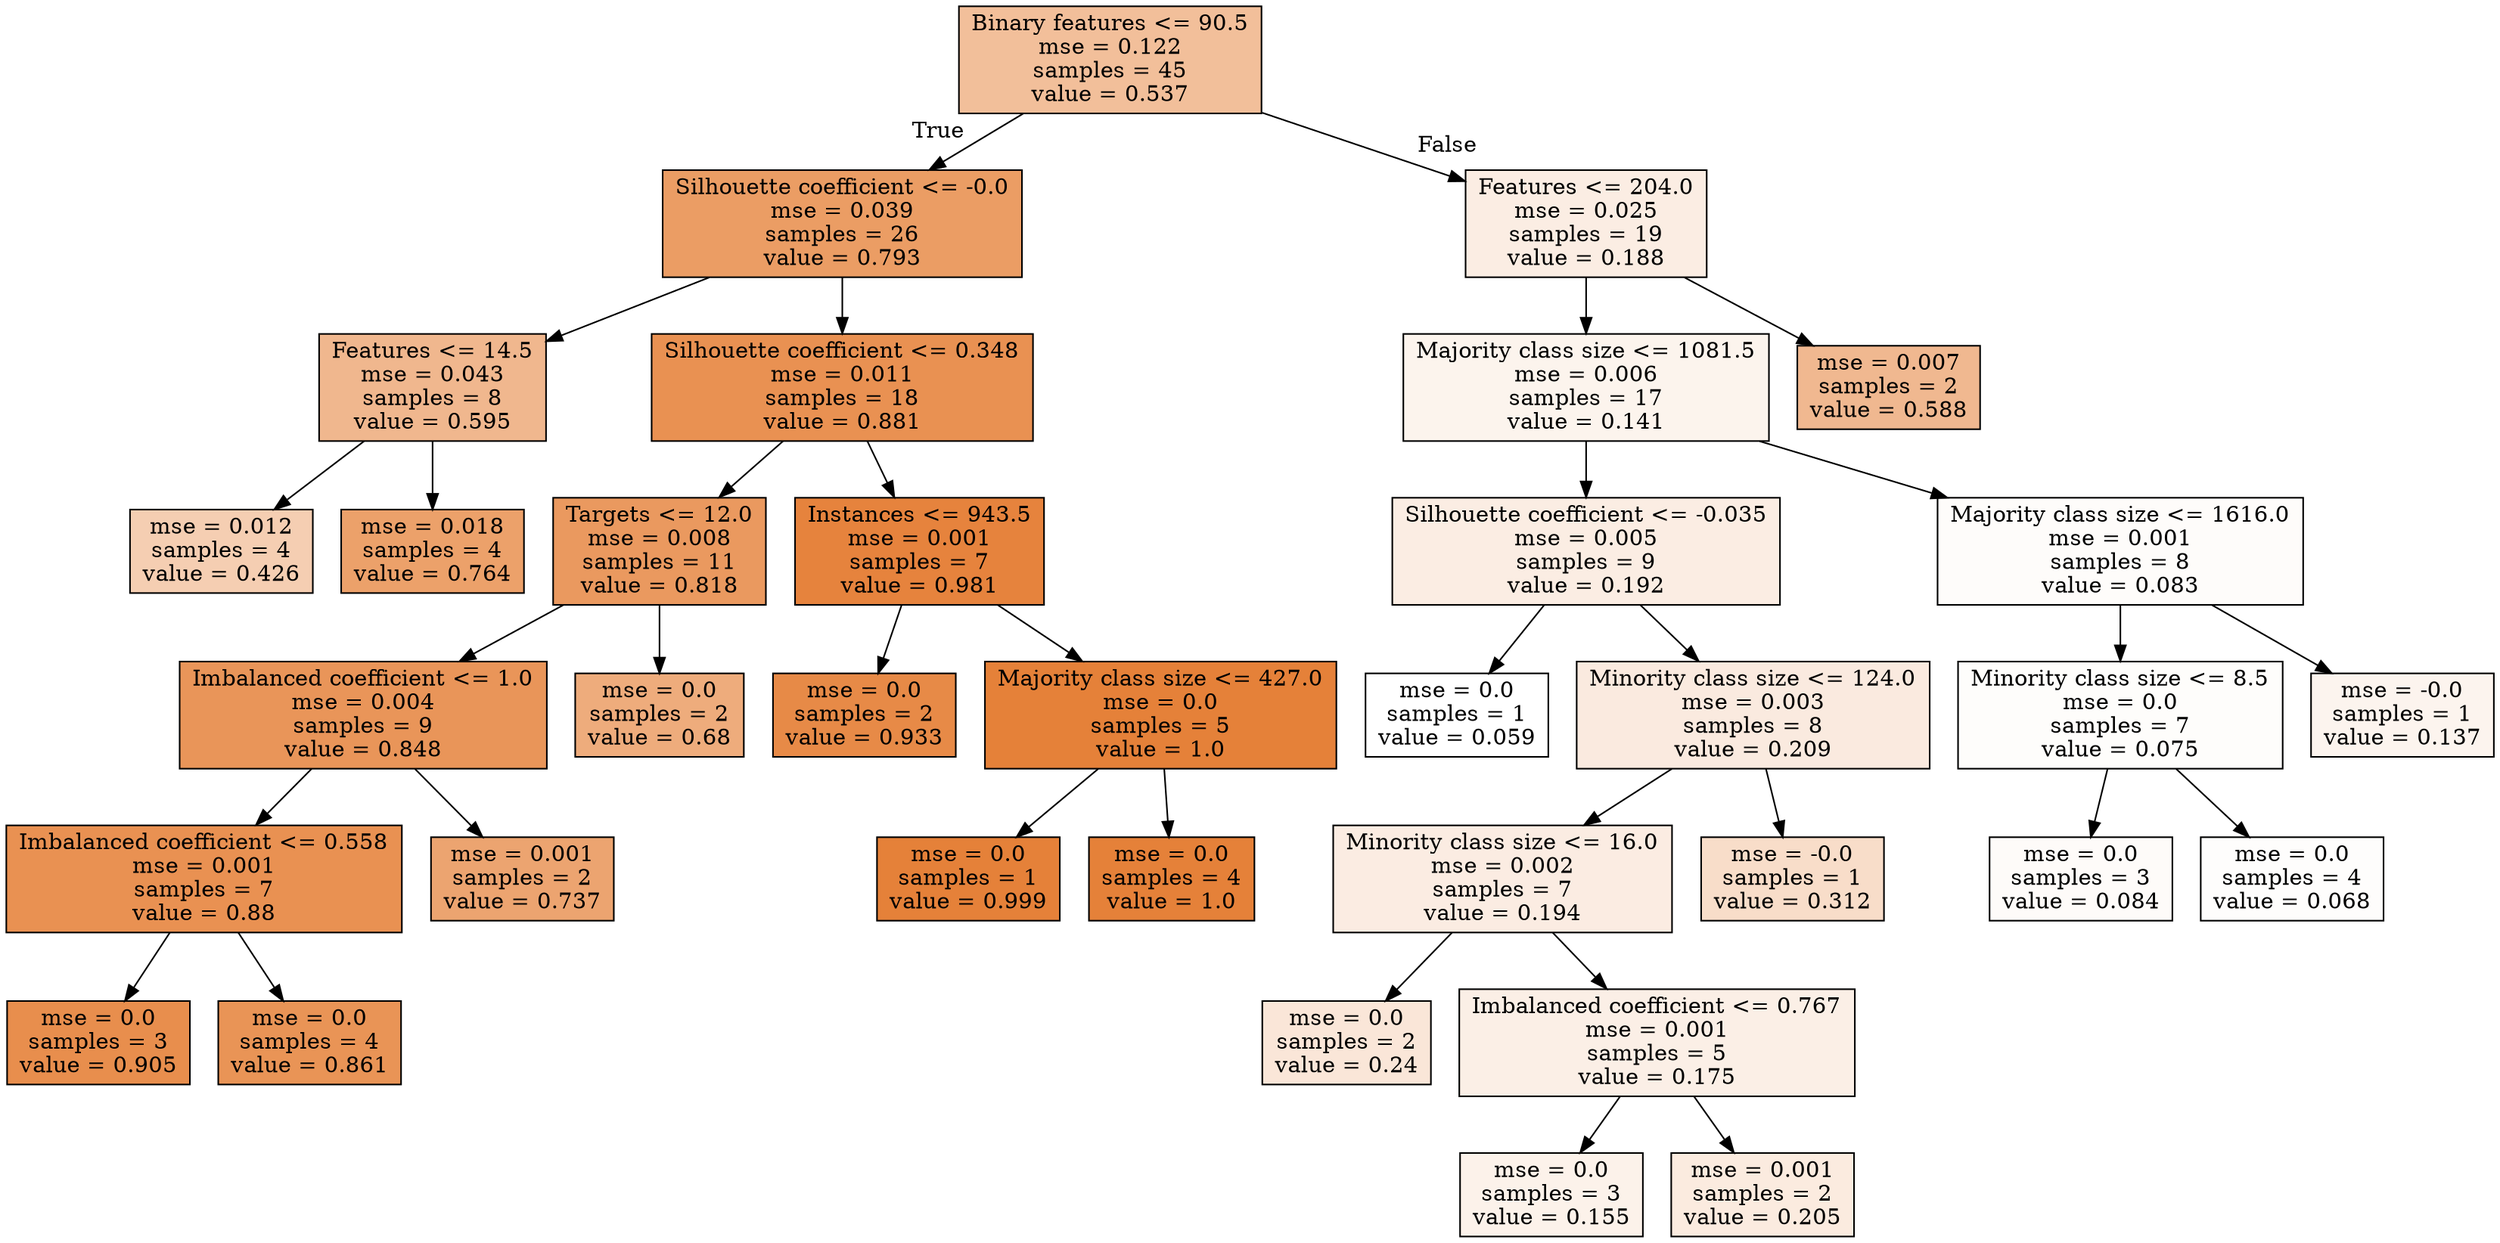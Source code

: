 digraph Tree {
node [shape=box, style="filled", color="black"] ;
0 [label="Binary features <= 90.5\nmse = 0.122\nsamples = 45\nvalue = 0.537", fillcolor="#e5813982"] ;
1 [label="Silhouette coefficient <= -0.0\nmse = 0.039\nsamples = 26\nvalue = 0.793", fillcolor="#e58139c7"] ;
0 -> 1 [labeldistance=2.5, labelangle=45, headlabel="True"] ;
2 [label="Features <= 14.5\nmse = 0.043\nsamples = 8\nvalue = 0.595", fillcolor="#e5813991"] ;
1 -> 2 ;
3 [label="mse = 0.012\nsamples = 4\nvalue = 0.426", fillcolor="#e5813963"] ;
2 -> 3 ;
4 [label="mse = 0.018\nsamples = 4\nvalue = 0.764", fillcolor="#e58139bf"] ;
2 -> 4 ;
5 [label="Silhouette coefficient <= 0.348\nmse = 0.011\nsamples = 18\nvalue = 0.881", fillcolor="#e58139df"] ;
1 -> 5 ;
6 [label="Targets <= 12.0\nmse = 0.008\nsamples = 11\nvalue = 0.818", fillcolor="#e58139ce"] ;
5 -> 6 ;
7 [label="Imbalanced coefficient <= 1.0\nmse = 0.004\nsamples = 9\nvalue = 0.848", fillcolor="#e58139d6"] ;
6 -> 7 ;
8 [label="Imbalanced coefficient <= 0.558\nmse = 0.001\nsamples = 7\nvalue = 0.88", fillcolor="#e58139de"] ;
7 -> 8 ;
9 [label="mse = 0.0\nsamples = 3\nvalue = 0.905", fillcolor="#e58139e5"] ;
8 -> 9 ;
10 [label="mse = 0.0\nsamples = 4\nvalue = 0.861", fillcolor="#e58139d9"] ;
8 -> 10 ;
11 [label="mse = 0.001\nsamples = 2\nvalue = 0.737", fillcolor="#e58139b8"] ;
7 -> 11 ;
12 [label="mse = 0.0\nsamples = 2\nvalue = 0.68", fillcolor="#e58139a8"] ;
6 -> 12 ;
13 [label="Instances <= 943.5\nmse = 0.001\nsamples = 7\nvalue = 0.981", fillcolor="#e58139fa"] ;
5 -> 13 ;
14 [label="mse = 0.0\nsamples = 2\nvalue = 0.933", fillcolor="#e58139ed"] ;
13 -> 14 ;
15 [label="Majority class size <= 427.0\nmse = 0.0\nsamples = 5\nvalue = 1.0", fillcolor="#e58139ff"] ;
13 -> 15 ;
16 [label="mse = 0.0\nsamples = 1\nvalue = 0.999", fillcolor="#e58139ff"] ;
15 -> 16 ;
17 [label="mse = 0.0\nsamples = 4\nvalue = 1.0", fillcolor="#e58139ff"] ;
15 -> 17 ;
18 [label="Features <= 204.0\nmse = 0.025\nsamples = 19\nvalue = 0.188", fillcolor="#e5813923"] ;
0 -> 18 [labeldistance=2.5, labelangle=-45, headlabel="False"] ;
19 [label="Majority class size <= 1081.5\nmse = 0.006\nsamples = 17\nvalue = 0.141", fillcolor="#e5813916"] ;
18 -> 19 ;
20 [label="Silhouette coefficient <= -0.035\nmse = 0.005\nsamples = 9\nvalue = 0.192", fillcolor="#e5813924"] ;
19 -> 20 ;
21 [label="mse = 0.0\nsamples = 1\nvalue = 0.059", fillcolor="#e5813900"] ;
20 -> 21 ;
22 [label="Minority class size <= 124.0\nmse = 0.003\nsamples = 8\nvalue = 0.209", fillcolor="#e5813929"] ;
20 -> 22 ;
23 [label="Minority class size <= 16.0\nmse = 0.002\nsamples = 7\nvalue = 0.194", fillcolor="#e5813925"] ;
22 -> 23 ;
24 [label="mse = 0.0\nsamples = 2\nvalue = 0.24", fillcolor="#e5813931"] ;
23 -> 24 ;
25 [label="Imbalanced coefficient <= 0.767\nmse = 0.001\nsamples = 5\nvalue = 0.175", fillcolor="#e5813920"] ;
23 -> 25 ;
26 [label="mse = 0.0\nsamples = 3\nvalue = 0.155", fillcolor="#e581391a"] ;
25 -> 26 ;
27 [label="mse = 0.001\nsamples = 2\nvalue = 0.205", fillcolor="#e5813928"] ;
25 -> 27 ;
28 [label="mse = -0.0\nsamples = 1\nvalue = 0.312", fillcolor="#e5813945"] ;
22 -> 28 ;
29 [label="Majority class size <= 1616.0\nmse = 0.001\nsamples = 8\nvalue = 0.083", fillcolor="#e5813906"] ;
19 -> 29 ;
30 [label="Minority class size <= 8.5\nmse = 0.0\nsamples = 7\nvalue = 0.075", fillcolor="#e5813904"] ;
29 -> 30 ;
31 [label="mse = 0.0\nsamples = 3\nvalue = 0.084", fillcolor="#e5813907"] ;
30 -> 31 ;
32 [label="mse = 0.0\nsamples = 4\nvalue = 0.068", fillcolor="#e5813903"] ;
30 -> 32 ;
33 [label="mse = -0.0\nsamples = 1\nvalue = 0.137", fillcolor="#e5813915"] ;
29 -> 33 ;
34 [label="mse = 0.007\nsamples = 2\nvalue = 0.588", fillcolor="#e581398f"] ;
18 -> 34 ;
}